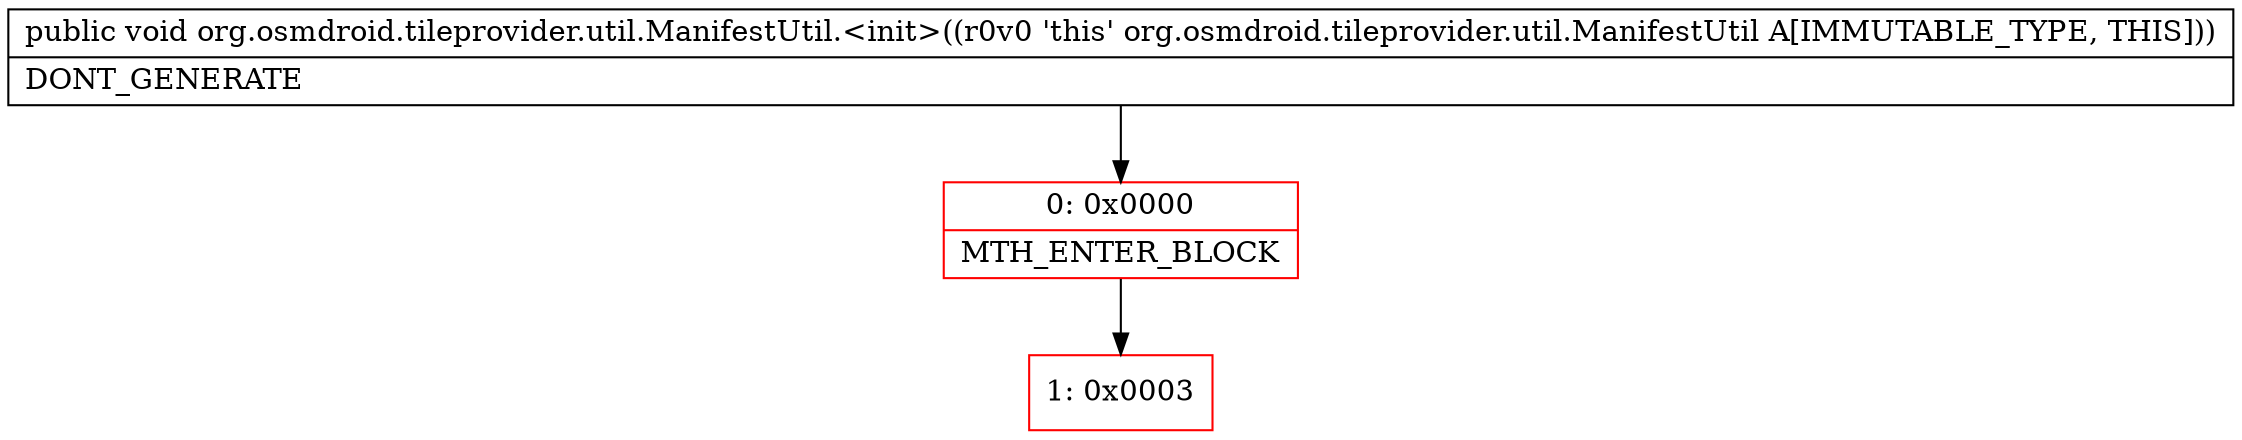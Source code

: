 digraph "CFG fororg.osmdroid.tileprovider.util.ManifestUtil.\<init\>()V" {
subgraph cluster_Region_1835013602 {
label = "R(0)";
node [shape=record,color=blue];
}
Node_0 [shape=record,color=red,label="{0\:\ 0x0000|MTH_ENTER_BLOCK\l}"];
Node_1 [shape=record,color=red,label="{1\:\ 0x0003}"];
MethodNode[shape=record,label="{public void org.osmdroid.tileprovider.util.ManifestUtil.\<init\>((r0v0 'this' org.osmdroid.tileprovider.util.ManifestUtil A[IMMUTABLE_TYPE, THIS]))  | DONT_GENERATE\l}"];
MethodNode -> Node_0;
Node_0 -> Node_1;
}

